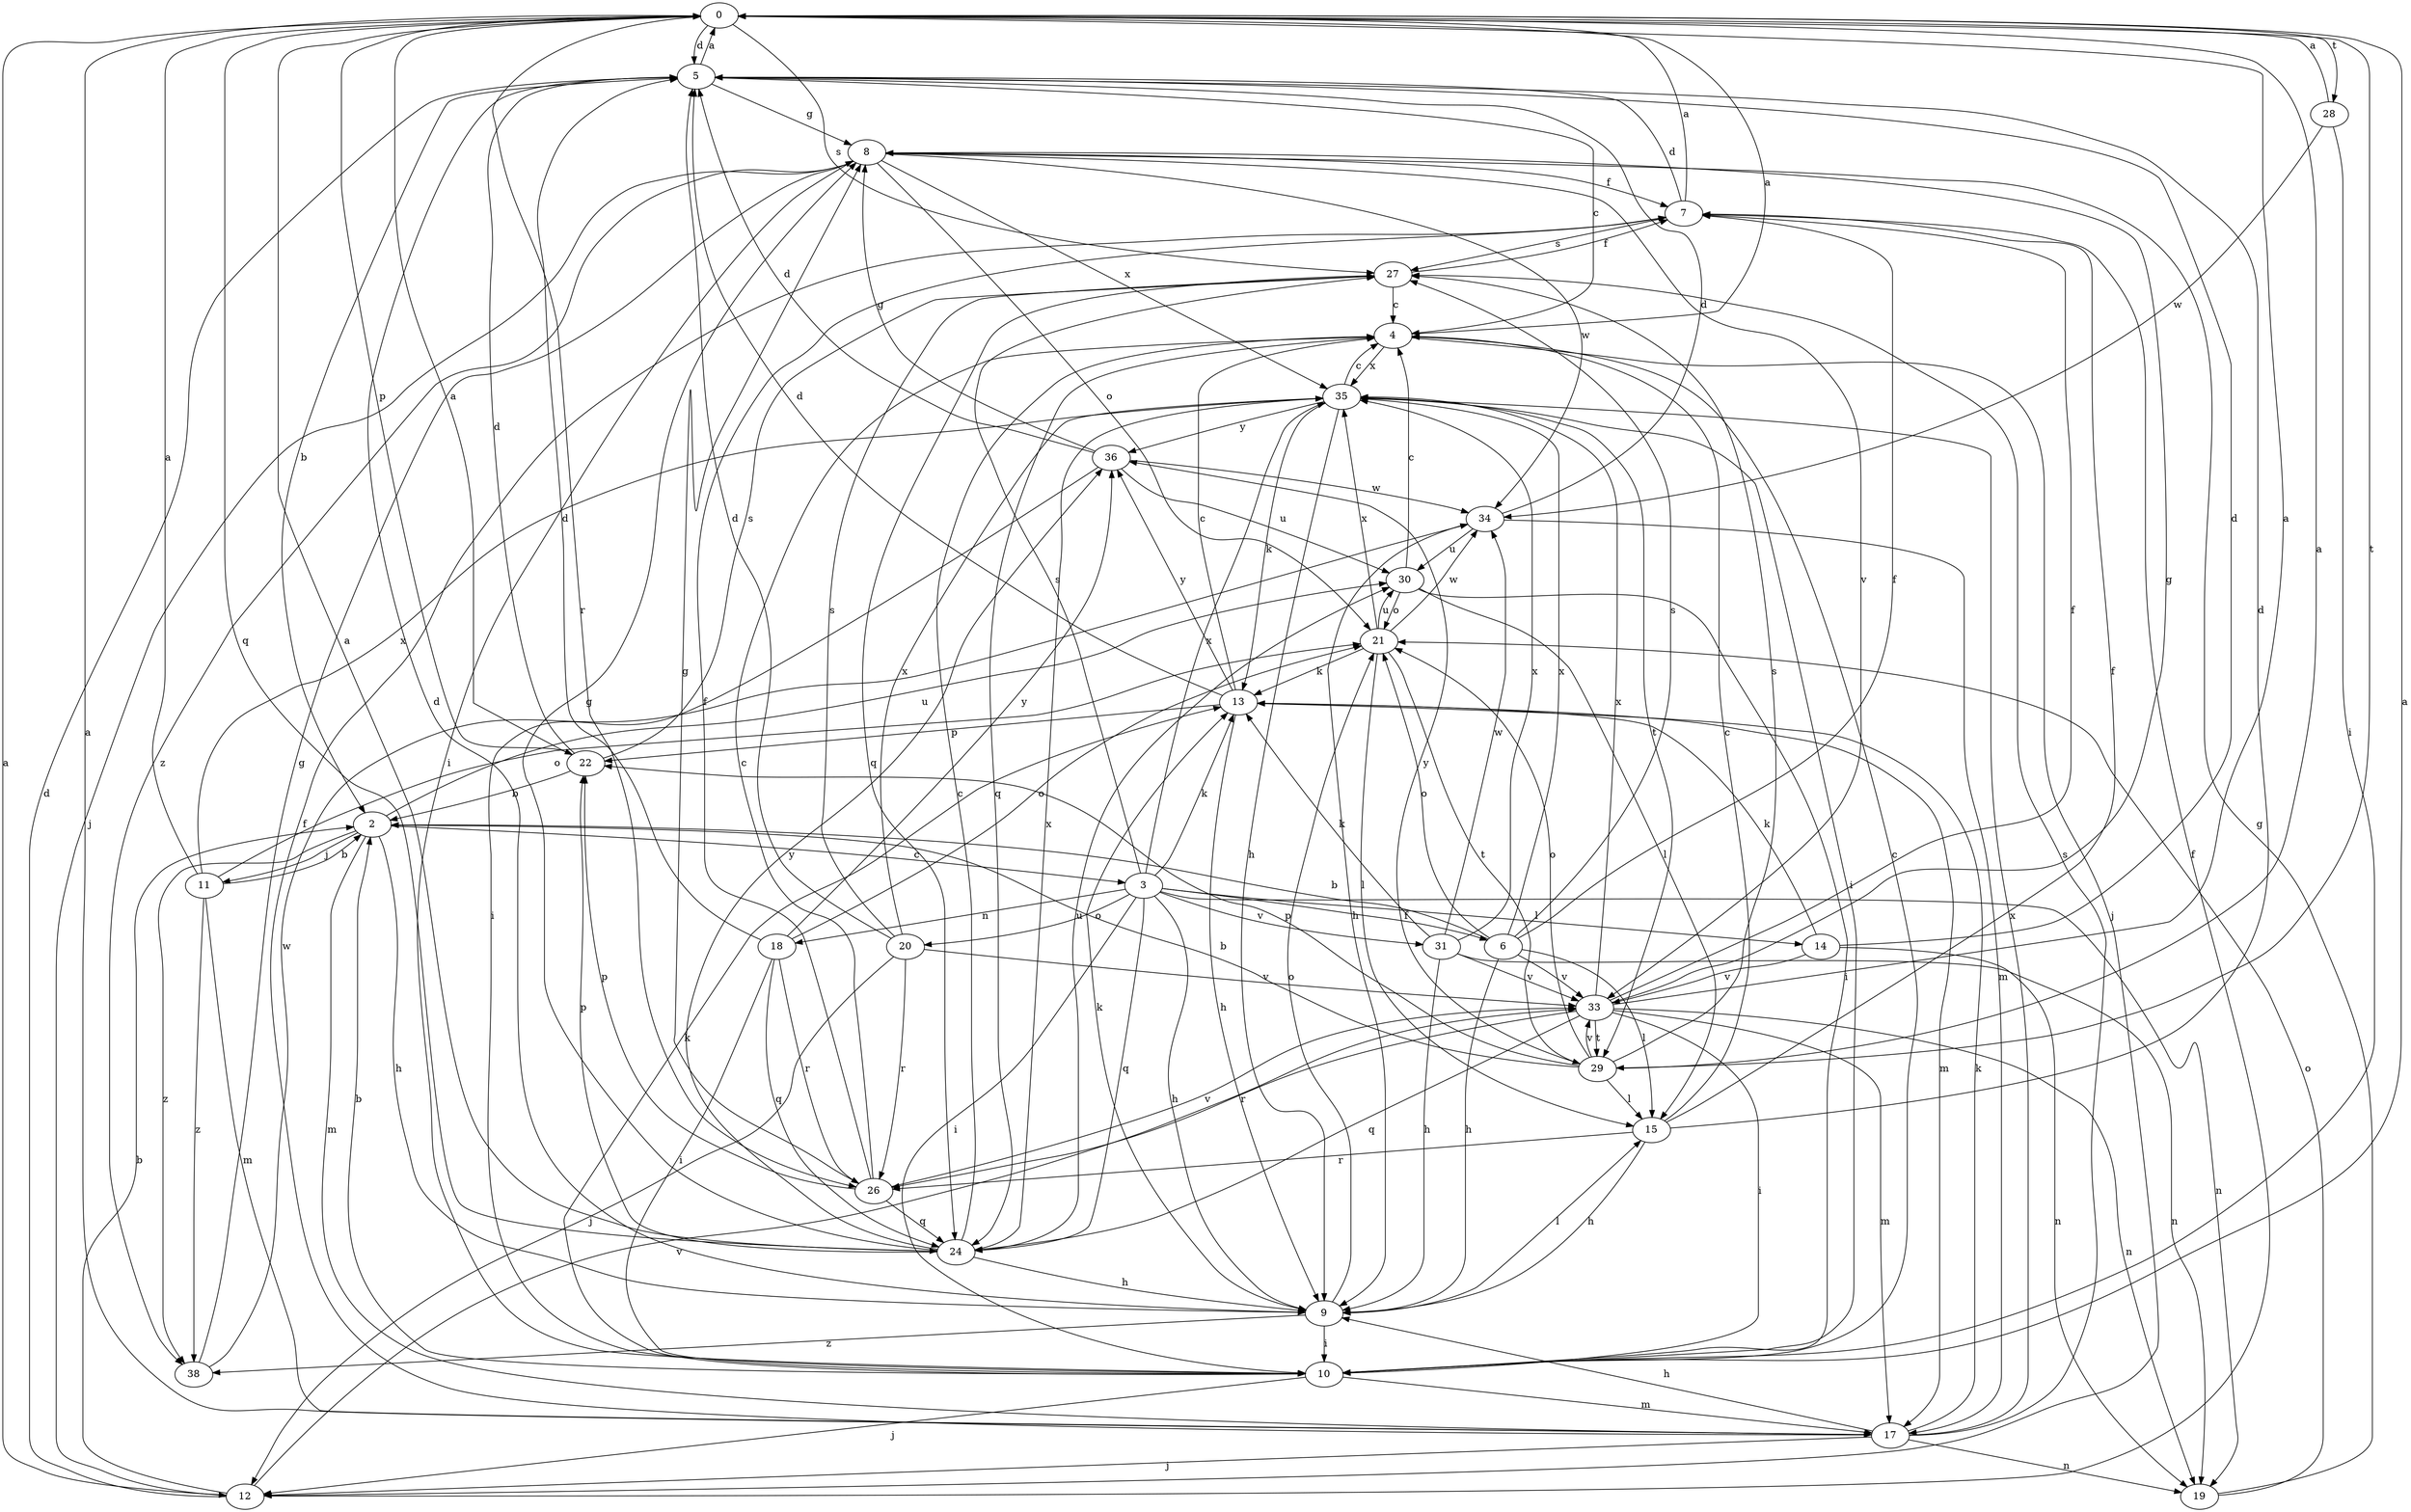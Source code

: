 strict digraph  {
0;
2;
3;
4;
5;
6;
7;
8;
9;
10;
11;
12;
13;
14;
15;
17;
18;
19;
20;
21;
22;
24;
26;
27;
28;
29;
30;
31;
33;
34;
35;
36;
38;
0 -> 5  [label=d];
0 -> 22  [label=p];
0 -> 24  [label=q];
0 -> 26  [label=r];
0 -> 27  [label=s];
0 -> 28  [label=t];
0 -> 29  [label=t];
2 -> 3  [label=c];
2 -> 9  [label=h];
2 -> 11  [label=j];
2 -> 17  [label=m];
2 -> 30  [label=u];
2 -> 38  [label=z];
3 -> 6  [label=f];
3 -> 9  [label=h];
3 -> 10  [label=i];
3 -> 13  [label=k];
3 -> 14  [label=l];
3 -> 18  [label=n];
3 -> 19  [label=n];
3 -> 20  [label=o];
3 -> 24  [label=q];
3 -> 27  [label=s];
3 -> 31  [label=v];
3 -> 35  [label=x];
4 -> 0  [label=a];
4 -> 12  [label=j];
4 -> 24  [label=q];
4 -> 35  [label=x];
5 -> 0  [label=a];
5 -> 2  [label=b];
5 -> 4  [label=c];
5 -> 8  [label=g];
6 -> 2  [label=b];
6 -> 7  [label=f];
6 -> 9  [label=h];
6 -> 15  [label=l];
6 -> 21  [label=o];
6 -> 27  [label=s];
6 -> 33  [label=v];
6 -> 35  [label=x];
7 -> 0  [label=a];
7 -> 5  [label=d];
7 -> 27  [label=s];
8 -> 7  [label=f];
8 -> 10  [label=i];
8 -> 12  [label=j];
8 -> 21  [label=o];
8 -> 33  [label=v];
8 -> 34  [label=w];
8 -> 35  [label=x];
8 -> 38  [label=z];
9 -> 5  [label=d];
9 -> 10  [label=i];
9 -> 13  [label=k];
9 -> 15  [label=l];
9 -> 21  [label=o];
9 -> 38  [label=z];
10 -> 0  [label=a];
10 -> 2  [label=b];
10 -> 4  [label=c];
10 -> 12  [label=j];
10 -> 13  [label=k];
10 -> 17  [label=m];
11 -> 0  [label=a];
11 -> 2  [label=b];
11 -> 17  [label=m];
11 -> 21  [label=o];
11 -> 35  [label=x];
11 -> 38  [label=z];
12 -> 0  [label=a];
12 -> 2  [label=b];
12 -> 5  [label=d];
12 -> 7  [label=f];
12 -> 33  [label=v];
13 -> 4  [label=c];
13 -> 5  [label=d];
13 -> 9  [label=h];
13 -> 17  [label=m];
13 -> 22  [label=p];
13 -> 36  [label=y];
14 -> 5  [label=d];
14 -> 13  [label=k];
14 -> 19  [label=n];
14 -> 33  [label=v];
15 -> 4  [label=c];
15 -> 5  [label=d];
15 -> 7  [label=f];
15 -> 9  [label=h];
15 -> 26  [label=r];
17 -> 0  [label=a];
17 -> 7  [label=f];
17 -> 9  [label=h];
17 -> 12  [label=j];
17 -> 13  [label=k];
17 -> 19  [label=n];
17 -> 27  [label=s];
17 -> 35  [label=x];
18 -> 5  [label=d];
18 -> 10  [label=i];
18 -> 21  [label=o];
18 -> 24  [label=q];
18 -> 26  [label=r];
18 -> 36  [label=y];
19 -> 8  [label=g];
19 -> 21  [label=o];
20 -> 5  [label=d];
20 -> 12  [label=j];
20 -> 26  [label=r];
20 -> 27  [label=s];
20 -> 33  [label=v];
20 -> 35  [label=x];
21 -> 13  [label=k];
21 -> 15  [label=l];
21 -> 29  [label=t];
21 -> 30  [label=u];
21 -> 34  [label=w];
21 -> 35  [label=x];
22 -> 0  [label=a];
22 -> 2  [label=b];
22 -> 5  [label=d];
22 -> 27  [label=s];
24 -> 0  [label=a];
24 -> 4  [label=c];
24 -> 8  [label=g];
24 -> 9  [label=h];
24 -> 22  [label=p];
24 -> 30  [label=u];
24 -> 35  [label=x];
24 -> 36  [label=y];
26 -> 4  [label=c];
26 -> 7  [label=f];
26 -> 8  [label=g];
26 -> 22  [label=p];
26 -> 24  [label=q];
26 -> 33  [label=v];
27 -> 4  [label=c];
27 -> 7  [label=f];
27 -> 24  [label=q];
28 -> 0  [label=a];
28 -> 10  [label=i];
28 -> 34  [label=w];
29 -> 0  [label=a];
29 -> 2  [label=b];
29 -> 15  [label=l];
29 -> 21  [label=o];
29 -> 22  [label=p];
29 -> 27  [label=s];
29 -> 33  [label=v];
29 -> 36  [label=y];
30 -> 4  [label=c];
30 -> 10  [label=i];
30 -> 15  [label=l];
30 -> 21  [label=o];
31 -> 9  [label=h];
31 -> 13  [label=k];
31 -> 19  [label=n];
31 -> 33  [label=v];
31 -> 34  [label=w];
31 -> 35  [label=x];
33 -> 0  [label=a];
33 -> 7  [label=f];
33 -> 8  [label=g];
33 -> 10  [label=i];
33 -> 17  [label=m];
33 -> 19  [label=n];
33 -> 24  [label=q];
33 -> 26  [label=r];
33 -> 29  [label=t];
33 -> 35  [label=x];
34 -> 5  [label=d];
34 -> 9  [label=h];
34 -> 17  [label=m];
34 -> 30  [label=u];
35 -> 4  [label=c];
35 -> 9  [label=h];
35 -> 10  [label=i];
35 -> 13  [label=k];
35 -> 29  [label=t];
35 -> 36  [label=y];
36 -> 5  [label=d];
36 -> 8  [label=g];
36 -> 10  [label=i];
36 -> 30  [label=u];
36 -> 34  [label=w];
38 -> 8  [label=g];
38 -> 34  [label=w];
}
